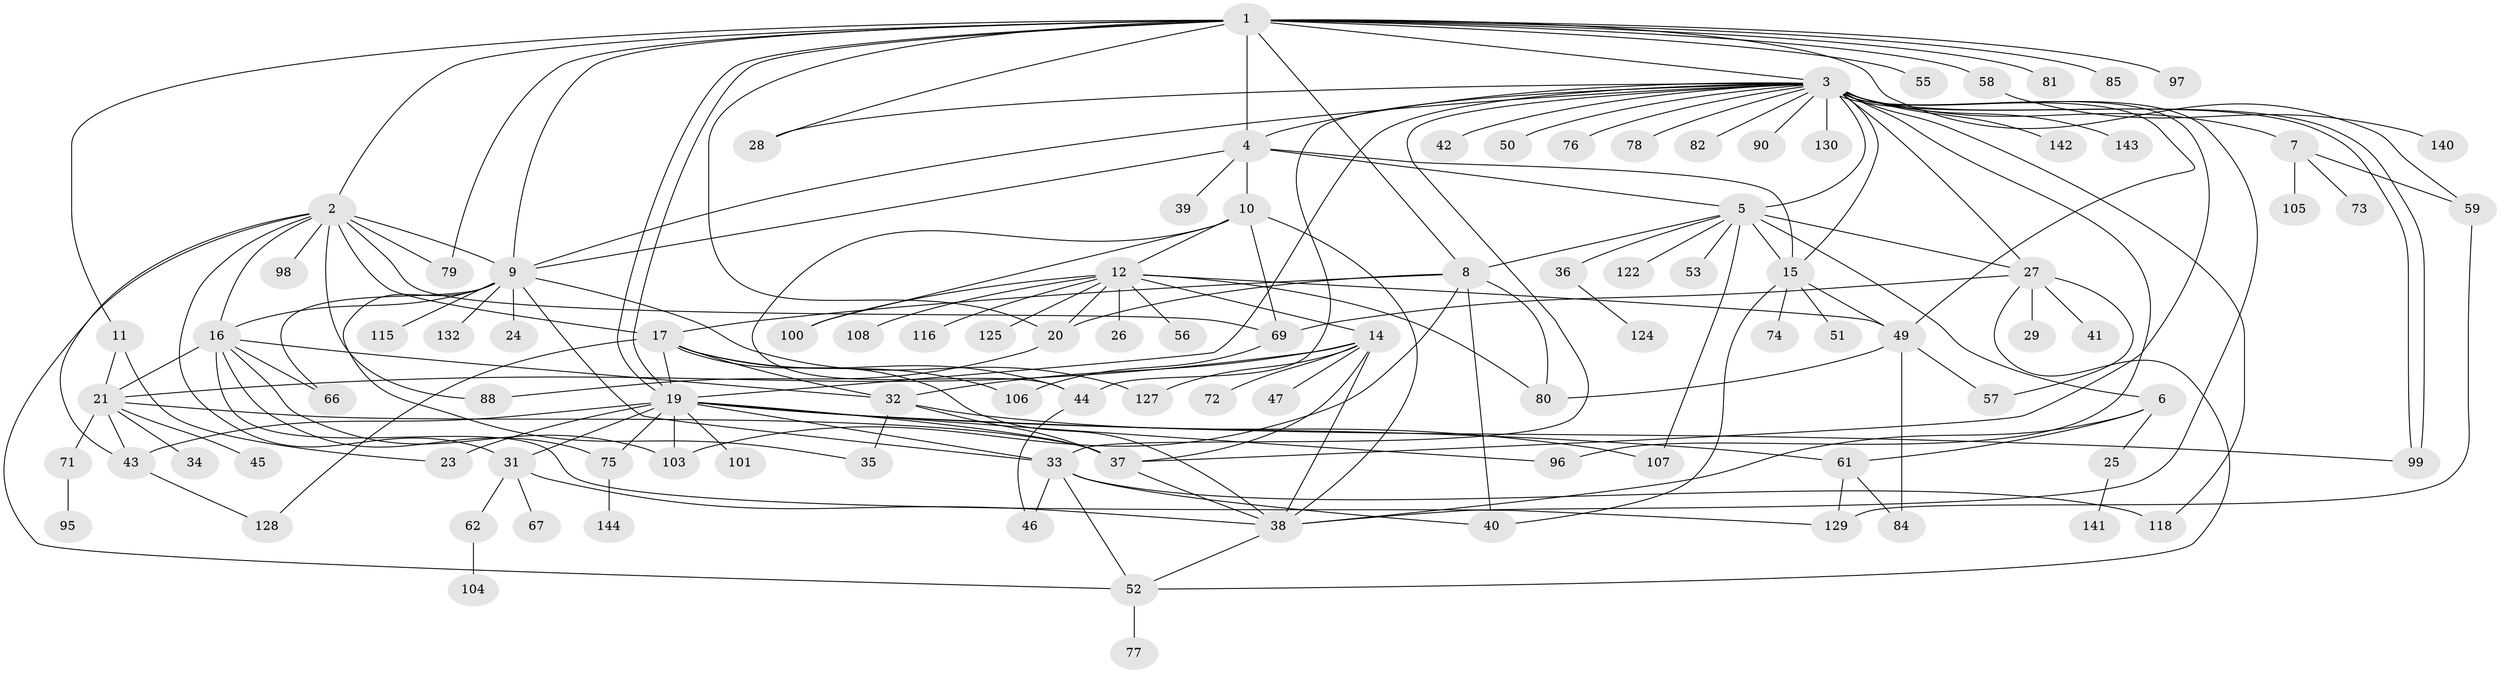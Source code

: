 // original degree distribution, {17: 0.006896551724137931, 9: 0.013793103448275862, 20: 0.006896551724137931, 8: 0.020689655172413793, 11: 0.006896551724137931, 4: 0.06896551724137931, 5: 0.08275862068965517, 6: 0.013793103448275862, 7: 0.020689655172413793, 3: 0.11724137931034483, 12: 0.006896551724137931, 10: 0.013793103448275862, 13: 0.006896551724137931, 2: 0.2206896551724138, 1: 0.3931034482758621}
// Generated by graph-tools (version 1.1) at 2025/41/03/06/25 10:41:48]
// undirected, 103 vertices, 175 edges
graph export_dot {
graph [start="1"]
  node [color=gray90,style=filled];
  1 [super="+86"];
  2 [super="+83"];
  3 [super="+30"];
  4 [super="+133"];
  5 [super="+93"];
  6;
  7 [super="+87"];
  8 [super="+120"];
  9 [super="+13"];
  10 [super="+111"];
  11;
  12 [super="+54"];
  14 [super="+60"];
  15 [super="+18"];
  16 [super="+114"];
  17 [super="+64"];
  19 [super="+131"];
  20 [super="+109"];
  21 [super="+22"];
  23;
  24;
  25;
  26;
  27 [super="+138"];
  28 [super="+117"];
  29;
  31 [super="+48"];
  32;
  33 [super="+63"];
  34 [super="+91"];
  35 [super="+65"];
  36 [super="+134"];
  37 [super="+92"];
  38 [super="+110"];
  39;
  40;
  41;
  42;
  43 [super="+123"];
  44 [super="+94"];
  45;
  46;
  47;
  49 [super="+68"];
  50;
  51;
  52 [super="+121"];
  53;
  55 [super="+70"];
  56;
  57;
  58 [super="+119"];
  59 [super="+139"];
  61 [super="+126"];
  62 [super="+145"];
  66;
  67;
  69 [super="+102"];
  71;
  72 [super="+89"];
  73;
  74;
  75;
  76;
  77;
  78;
  79;
  80 [super="+112"];
  81 [super="+113"];
  82;
  84;
  85;
  88;
  90;
  95;
  96;
  97;
  98;
  99 [super="+135"];
  100;
  101;
  103;
  104;
  105;
  106;
  107;
  108;
  115;
  116;
  118 [super="+136"];
  122;
  124;
  125;
  127;
  128;
  129;
  130 [super="+137"];
  132;
  140;
  141;
  142;
  143;
  144;
  1 -- 2;
  1 -- 3;
  1 -- 4;
  1 -- 8;
  1 -- 11;
  1 -- 19;
  1 -- 19;
  1 -- 20;
  1 -- 55;
  1 -- 58;
  1 -- 59;
  1 -- 79;
  1 -- 81;
  1 -- 85;
  1 -- 97;
  1 -- 9;
  1 -- 28;
  2 -- 9;
  2 -- 16;
  2 -- 17;
  2 -- 31;
  2 -- 69;
  2 -- 79;
  2 -- 98;
  2 -- 88;
  2 -- 43;
  2 -- 52;
  3 -- 4;
  3 -- 7;
  3 -- 9;
  3 -- 27 [weight=2];
  3 -- 28;
  3 -- 33;
  3 -- 38;
  3 -- 42;
  3 -- 44;
  3 -- 50;
  3 -- 78;
  3 -- 96;
  3 -- 99;
  3 -- 99;
  3 -- 118;
  3 -- 130;
  3 -- 143;
  3 -- 37;
  3 -- 76;
  3 -- 142;
  3 -- 15;
  3 -- 49;
  3 -- 82;
  3 -- 19;
  3 -- 90;
  3 -- 5;
  4 -- 5;
  4 -- 10;
  4 -- 39;
  4 -- 15;
  4 -- 9;
  5 -- 6;
  5 -- 8;
  5 -- 15 [weight=2];
  5 -- 27;
  5 -- 36;
  5 -- 53;
  5 -- 107;
  5 -- 122;
  6 -- 25;
  6 -- 38;
  6 -- 61;
  7 -- 73;
  7 -- 105;
  7 -- 59;
  8 -- 40;
  8 -- 80;
  8 -- 17;
  8 -- 103;
  8 -- 20;
  9 -- 115;
  9 -- 66;
  9 -- 35;
  9 -- 132;
  9 -- 16;
  9 -- 24;
  9 -- 127;
  9 -- 33;
  10 -- 12;
  10 -- 38;
  10 -- 44;
  10 -- 69;
  10 -- 100;
  11 -- 21;
  11 -- 23;
  12 -- 14;
  12 -- 20;
  12 -- 26;
  12 -- 56;
  12 -- 80;
  12 -- 100;
  12 -- 108;
  12 -- 116;
  12 -- 125;
  12 -- 49;
  14 -- 21;
  14 -- 32;
  14 -- 38;
  14 -- 47;
  14 -- 127;
  14 -- 72;
  14 -- 37;
  15 -- 40;
  15 -- 51;
  15 -- 74;
  15 -- 49;
  16 -- 32;
  16 -- 66;
  16 -- 129;
  16 -- 21;
  16 -- 103;
  16 -- 75;
  17 -- 32;
  17 -- 106;
  17 -- 128;
  17 -- 19;
  17 -- 44;
  17 -- 38;
  19 -- 23;
  19 -- 33;
  19 -- 37;
  19 -- 43;
  19 -- 61;
  19 -- 75;
  19 -- 101;
  19 -- 103 [weight=2];
  19 -- 96;
  19 -- 99;
  19 -- 31;
  20 -- 88;
  21 -- 37;
  21 -- 45;
  21 -- 34;
  21 -- 71;
  21 -- 43;
  25 -- 141;
  27 -- 29;
  27 -- 41;
  27 -- 52;
  27 -- 57;
  27 -- 69;
  31 -- 62;
  31 -- 67;
  31 -- 38;
  32 -- 35;
  32 -- 107;
  32 -- 37;
  33 -- 40;
  33 -- 52;
  33 -- 118;
  33 -- 46;
  36 -- 124;
  37 -- 38;
  38 -- 52;
  43 -- 128;
  44 -- 46;
  49 -- 57;
  49 -- 80;
  49 -- 84;
  52 -- 77;
  58 -- 140;
  59 -- 129;
  61 -- 84;
  61 -- 129;
  62 -- 104;
  69 -- 106;
  71 -- 95;
  75 -- 144;
}
